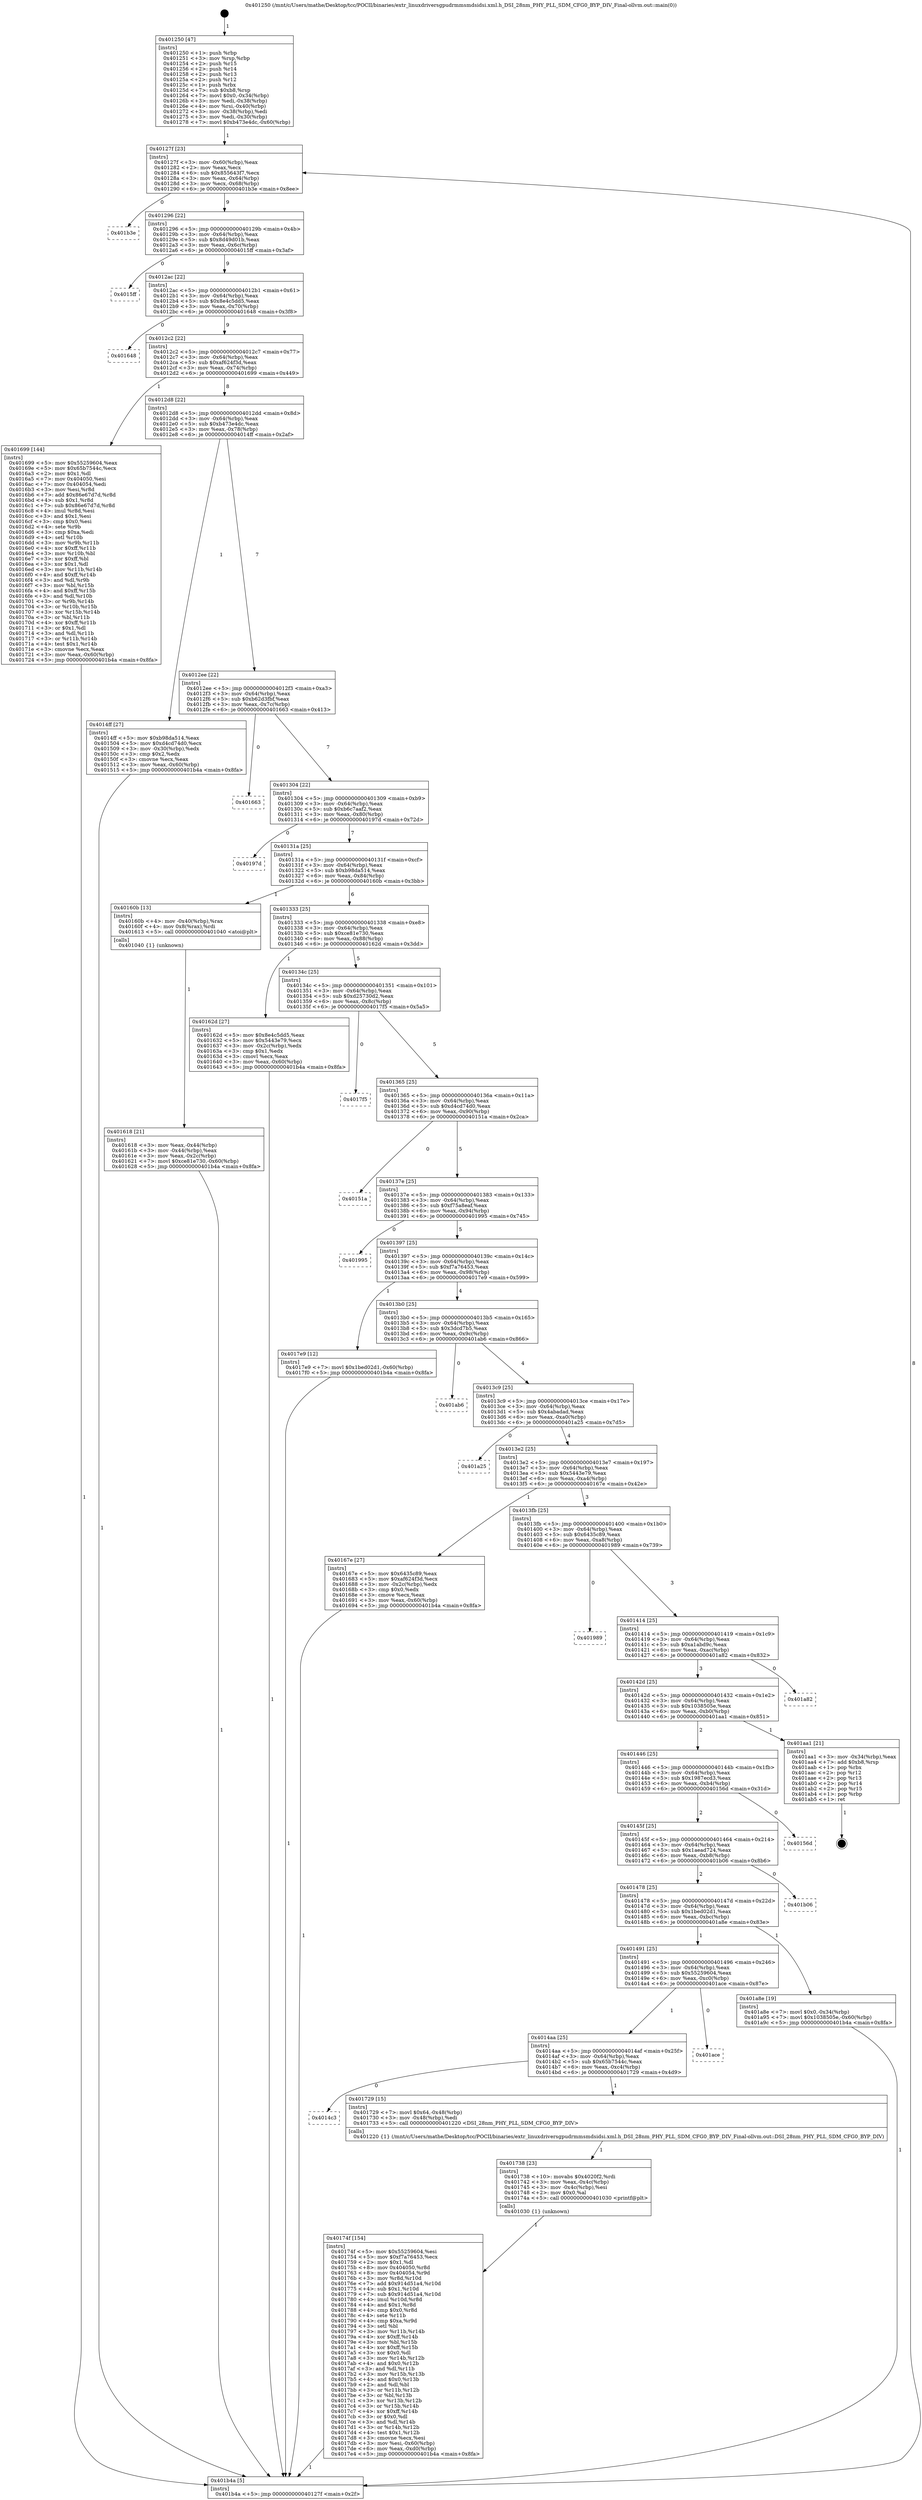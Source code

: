 digraph "0x401250" {
  label = "0x401250 (/mnt/c/Users/mathe/Desktop/tcc/POCII/binaries/extr_linuxdriversgpudrmmsmdsidsi.xml.h_DSI_28nm_PHY_PLL_SDM_CFG0_BYP_DIV_Final-ollvm.out::main(0))"
  labelloc = "t"
  node[shape=record]

  Entry [label="",width=0.3,height=0.3,shape=circle,fillcolor=black,style=filled]
  "0x40127f" [label="{
     0x40127f [23]\l
     | [instrs]\l
     &nbsp;&nbsp;0x40127f \<+3\>: mov -0x60(%rbp),%eax\l
     &nbsp;&nbsp;0x401282 \<+2\>: mov %eax,%ecx\l
     &nbsp;&nbsp;0x401284 \<+6\>: sub $0x855643f7,%ecx\l
     &nbsp;&nbsp;0x40128a \<+3\>: mov %eax,-0x64(%rbp)\l
     &nbsp;&nbsp;0x40128d \<+3\>: mov %ecx,-0x68(%rbp)\l
     &nbsp;&nbsp;0x401290 \<+6\>: je 0000000000401b3e \<main+0x8ee\>\l
  }"]
  "0x401b3e" [label="{
     0x401b3e\l
  }", style=dashed]
  "0x401296" [label="{
     0x401296 [22]\l
     | [instrs]\l
     &nbsp;&nbsp;0x401296 \<+5\>: jmp 000000000040129b \<main+0x4b\>\l
     &nbsp;&nbsp;0x40129b \<+3\>: mov -0x64(%rbp),%eax\l
     &nbsp;&nbsp;0x40129e \<+5\>: sub $0x8d49d01b,%eax\l
     &nbsp;&nbsp;0x4012a3 \<+3\>: mov %eax,-0x6c(%rbp)\l
     &nbsp;&nbsp;0x4012a6 \<+6\>: je 00000000004015ff \<main+0x3af\>\l
  }"]
  Exit [label="",width=0.3,height=0.3,shape=circle,fillcolor=black,style=filled,peripheries=2]
  "0x4015ff" [label="{
     0x4015ff\l
  }", style=dashed]
  "0x4012ac" [label="{
     0x4012ac [22]\l
     | [instrs]\l
     &nbsp;&nbsp;0x4012ac \<+5\>: jmp 00000000004012b1 \<main+0x61\>\l
     &nbsp;&nbsp;0x4012b1 \<+3\>: mov -0x64(%rbp),%eax\l
     &nbsp;&nbsp;0x4012b4 \<+5\>: sub $0x8e4c5dd5,%eax\l
     &nbsp;&nbsp;0x4012b9 \<+3\>: mov %eax,-0x70(%rbp)\l
     &nbsp;&nbsp;0x4012bc \<+6\>: je 0000000000401648 \<main+0x3f8\>\l
  }"]
  "0x40174f" [label="{
     0x40174f [154]\l
     | [instrs]\l
     &nbsp;&nbsp;0x40174f \<+5\>: mov $0x55259604,%esi\l
     &nbsp;&nbsp;0x401754 \<+5\>: mov $0xf7a76453,%ecx\l
     &nbsp;&nbsp;0x401759 \<+2\>: mov $0x1,%dl\l
     &nbsp;&nbsp;0x40175b \<+8\>: mov 0x404050,%r8d\l
     &nbsp;&nbsp;0x401763 \<+8\>: mov 0x404054,%r9d\l
     &nbsp;&nbsp;0x40176b \<+3\>: mov %r8d,%r10d\l
     &nbsp;&nbsp;0x40176e \<+7\>: add $0x914d51a4,%r10d\l
     &nbsp;&nbsp;0x401775 \<+4\>: sub $0x1,%r10d\l
     &nbsp;&nbsp;0x401779 \<+7\>: sub $0x914d51a4,%r10d\l
     &nbsp;&nbsp;0x401780 \<+4\>: imul %r10d,%r8d\l
     &nbsp;&nbsp;0x401784 \<+4\>: and $0x1,%r8d\l
     &nbsp;&nbsp;0x401788 \<+4\>: cmp $0x0,%r8d\l
     &nbsp;&nbsp;0x40178c \<+4\>: sete %r11b\l
     &nbsp;&nbsp;0x401790 \<+4\>: cmp $0xa,%r9d\l
     &nbsp;&nbsp;0x401794 \<+3\>: setl %bl\l
     &nbsp;&nbsp;0x401797 \<+3\>: mov %r11b,%r14b\l
     &nbsp;&nbsp;0x40179a \<+4\>: xor $0xff,%r14b\l
     &nbsp;&nbsp;0x40179e \<+3\>: mov %bl,%r15b\l
     &nbsp;&nbsp;0x4017a1 \<+4\>: xor $0xff,%r15b\l
     &nbsp;&nbsp;0x4017a5 \<+3\>: xor $0x0,%dl\l
     &nbsp;&nbsp;0x4017a8 \<+3\>: mov %r14b,%r12b\l
     &nbsp;&nbsp;0x4017ab \<+4\>: and $0x0,%r12b\l
     &nbsp;&nbsp;0x4017af \<+3\>: and %dl,%r11b\l
     &nbsp;&nbsp;0x4017b2 \<+3\>: mov %r15b,%r13b\l
     &nbsp;&nbsp;0x4017b5 \<+4\>: and $0x0,%r13b\l
     &nbsp;&nbsp;0x4017b9 \<+2\>: and %dl,%bl\l
     &nbsp;&nbsp;0x4017bb \<+3\>: or %r11b,%r12b\l
     &nbsp;&nbsp;0x4017be \<+3\>: or %bl,%r13b\l
     &nbsp;&nbsp;0x4017c1 \<+3\>: xor %r13b,%r12b\l
     &nbsp;&nbsp;0x4017c4 \<+3\>: or %r15b,%r14b\l
     &nbsp;&nbsp;0x4017c7 \<+4\>: xor $0xff,%r14b\l
     &nbsp;&nbsp;0x4017cb \<+3\>: or $0x0,%dl\l
     &nbsp;&nbsp;0x4017ce \<+3\>: and %dl,%r14b\l
     &nbsp;&nbsp;0x4017d1 \<+3\>: or %r14b,%r12b\l
     &nbsp;&nbsp;0x4017d4 \<+4\>: test $0x1,%r12b\l
     &nbsp;&nbsp;0x4017d8 \<+3\>: cmovne %ecx,%esi\l
     &nbsp;&nbsp;0x4017db \<+3\>: mov %esi,-0x60(%rbp)\l
     &nbsp;&nbsp;0x4017de \<+6\>: mov %eax,-0xd0(%rbp)\l
     &nbsp;&nbsp;0x4017e4 \<+5\>: jmp 0000000000401b4a \<main+0x8fa\>\l
  }"]
  "0x401648" [label="{
     0x401648\l
  }", style=dashed]
  "0x4012c2" [label="{
     0x4012c2 [22]\l
     | [instrs]\l
     &nbsp;&nbsp;0x4012c2 \<+5\>: jmp 00000000004012c7 \<main+0x77\>\l
     &nbsp;&nbsp;0x4012c7 \<+3\>: mov -0x64(%rbp),%eax\l
     &nbsp;&nbsp;0x4012ca \<+5\>: sub $0xaf624f3d,%eax\l
     &nbsp;&nbsp;0x4012cf \<+3\>: mov %eax,-0x74(%rbp)\l
     &nbsp;&nbsp;0x4012d2 \<+6\>: je 0000000000401699 \<main+0x449\>\l
  }"]
  "0x401738" [label="{
     0x401738 [23]\l
     | [instrs]\l
     &nbsp;&nbsp;0x401738 \<+10\>: movabs $0x4020f2,%rdi\l
     &nbsp;&nbsp;0x401742 \<+3\>: mov %eax,-0x4c(%rbp)\l
     &nbsp;&nbsp;0x401745 \<+3\>: mov -0x4c(%rbp),%esi\l
     &nbsp;&nbsp;0x401748 \<+2\>: mov $0x0,%al\l
     &nbsp;&nbsp;0x40174a \<+5\>: call 0000000000401030 \<printf@plt\>\l
     | [calls]\l
     &nbsp;&nbsp;0x401030 \{1\} (unknown)\l
  }"]
  "0x401699" [label="{
     0x401699 [144]\l
     | [instrs]\l
     &nbsp;&nbsp;0x401699 \<+5\>: mov $0x55259604,%eax\l
     &nbsp;&nbsp;0x40169e \<+5\>: mov $0x65b7544c,%ecx\l
     &nbsp;&nbsp;0x4016a3 \<+2\>: mov $0x1,%dl\l
     &nbsp;&nbsp;0x4016a5 \<+7\>: mov 0x404050,%esi\l
     &nbsp;&nbsp;0x4016ac \<+7\>: mov 0x404054,%edi\l
     &nbsp;&nbsp;0x4016b3 \<+3\>: mov %esi,%r8d\l
     &nbsp;&nbsp;0x4016b6 \<+7\>: add $0x86e67d7d,%r8d\l
     &nbsp;&nbsp;0x4016bd \<+4\>: sub $0x1,%r8d\l
     &nbsp;&nbsp;0x4016c1 \<+7\>: sub $0x86e67d7d,%r8d\l
     &nbsp;&nbsp;0x4016c8 \<+4\>: imul %r8d,%esi\l
     &nbsp;&nbsp;0x4016cc \<+3\>: and $0x1,%esi\l
     &nbsp;&nbsp;0x4016cf \<+3\>: cmp $0x0,%esi\l
     &nbsp;&nbsp;0x4016d2 \<+4\>: sete %r9b\l
     &nbsp;&nbsp;0x4016d6 \<+3\>: cmp $0xa,%edi\l
     &nbsp;&nbsp;0x4016d9 \<+4\>: setl %r10b\l
     &nbsp;&nbsp;0x4016dd \<+3\>: mov %r9b,%r11b\l
     &nbsp;&nbsp;0x4016e0 \<+4\>: xor $0xff,%r11b\l
     &nbsp;&nbsp;0x4016e4 \<+3\>: mov %r10b,%bl\l
     &nbsp;&nbsp;0x4016e7 \<+3\>: xor $0xff,%bl\l
     &nbsp;&nbsp;0x4016ea \<+3\>: xor $0x1,%dl\l
     &nbsp;&nbsp;0x4016ed \<+3\>: mov %r11b,%r14b\l
     &nbsp;&nbsp;0x4016f0 \<+4\>: and $0xff,%r14b\l
     &nbsp;&nbsp;0x4016f4 \<+3\>: and %dl,%r9b\l
     &nbsp;&nbsp;0x4016f7 \<+3\>: mov %bl,%r15b\l
     &nbsp;&nbsp;0x4016fa \<+4\>: and $0xff,%r15b\l
     &nbsp;&nbsp;0x4016fe \<+3\>: and %dl,%r10b\l
     &nbsp;&nbsp;0x401701 \<+3\>: or %r9b,%r14b\l
     &nbsp;&nbsp;0x401704 \<+3\>: or %r10b,%r15b\l
     &nbsp;&nbsp;0x401707 \<+3\>: xor %r15b,%r14b\l
     &nbsp;&nbsp;0x40170a \<+3\>: or %bl,%r11b\l
     &nbsp;&nbsp;0x40170d \<+4\>: xor $0xff,%r11b\l
     &nbsp;&nbsp;0x401711 \<+3\>: or $0x1,%dl\l
     &nbsp;&nbsp;0x401714 \<+3\>: and %dl,%r11b\l
     &nbsp;&nbsp;0x401717 \<+3\>: or %r11b,%r14b\l
     &nbsp;&nbsp;0x40171a \<+4\>: test $0x1,%r14b\l
     &nbsp;&nbsp;0x40171e \<+3\>: cmovne %ecx,%eax\l
     &nbsp;&nbsp;0x401721 \<+3\>: mov %eax,-0x60(%rbp)\l
     &nbsp;&nbsp;0x401724 \<+5\>: jmp 0000000000401b4a \<main+0x8fa\>\l
  }"]
  "0x4012d8" [label="{
     0x4012d8 [22]\l
     | [instrs]\l
     &nbsp;&nbsp;0x4012d8 \<+5\>: jmp 00000000004012dd \<main+0x8d\>\l
     &nbsp;&nbsp;0x4012dd \<+3\>: mov -0x64(%rbp),%eax\l
     &nbsp;&nbsp;0x4012e0 \<+5\>: sub $0xb473e4dc,%eax\l
     &nbsp;&nbsp;0x4012e5 \<+3\>: mov %eax,-0x78(%rbp)\l
     &nbsp;&nbsp;0x4012e8 \<+6\>: je 00000000004014ff \<main+0x2af\>\l
  }"]
  "0x4014c3" [label="{
     0x4014c3\l
  }", style=dashed]
  "0x4014ff" [label="{
     0x4014ff [27]\l
     | [instrs]\l
     &nbsp;&nbsp;0x4014ff \<+5\>: mov $0xb98da514,%eax\l
     &nbsp;&nbsp;0x401504 \<+5\>: mov $0xd4cd74d0,%ecx\l
     &nbsp;&nbsp;0x401509 \<+3\>: mov -0x30(%rbp),%edx\l
     &nbsp;&nbsp;0x40150c \<+3\>: cmp $0x2,%edx\l
     &nbsp;&nbsp;0x40150f \<+3\>: cmovne %ecx,%eax\l
     &nbsp;&nbsp;0x401512 \<+3\>: mov %eax,-0x60(%rbp)\l
     &nbsp;&nbsp;0x401515 \<+5\>: jmp 0000000000401b4a \<main+0x8fa\>\l
  }"]
  "0x4012ee" [label="{
     0x4012ee [22]\l
     | [instrs]\l
     &nbsp;&nbsp;0x4012ee \<+5\>: jmp 00000000004012f3 \<main+0xa3\>\l
     &nbsp;&nbsp;0x4012f3 \<+3\>: mov -0x64(%rbp),%eax\l
     &nbsp;&nbsp;0x4012f6 \<+5\>: sub $0xb62d3fbf,%eax\l
     &nbsp;&nbsp;0x4012fb \<+3\>: mov %eax,-0x7c(%rbp)\l
     &nbsp;&nbsp;0x4012fe \<+6\>: je 0000000000401663 \<main+0x413\>\l
  }"]
  "0x401b4a" [label="{
     0x401b4a [5]\l
     | [instrs]\l
     &nbsp;&nbsp;0x401b4a \<+5\>: jmp 000000000040127f \<main+0x2f\>\l
  }"]
  "0x401250" [label="{
     0x401250 [47]\l
     | [instrs]\l
     &nbsp;&nbsp;0x401250 \<+1\>: push %rbp\l
     &nbsp;&nbsp;0x401251 \<+3\>: mov %rsp,%rbp\l
     &nbsp;&nbsp;0x401254 \<+2\>: push %r15\l
     &nbsp;&nbsp;0x401256 \<+2\>: push %r14\l
     &nbsp;&nbsp;0x401258 \<+2\>: push %r13\l
     &nbsp;&nbsp;0x40125a \<+2\>: push %r12\l
     &nbsp;&nbsp;0x40125c \<+1\>: push %rbx\l
     &nbsp;&nbsp;0x40125d \<+7\>: sub $0xb8,%rsp\l
     &nbsp;&nbsp;0x401264 \<+7\>: movl $0x0,-0x34(%rbp)\l
     &nbsp;&nbsp;0x40126b \<+3\>: mov %edi,-0x38(%rbp)\l
     &nbsp;&nbsp;0x40126e \<+4\>: mov %rsi,-0x40(%rbp)\l
     &nbsp;&nbsp;0x401272 \<+3\>: mov -0x38(%rbp),%edi\l
     &nbsp;&nbsp;0x401275 \<+3\>: mov %edi,-0x30(%rbp)\l
     &nbsp;&nbsp;0x401278 \<+7\>: movl $0xb473e4dc,-0x60(%rbp)\l
  }"]
  "0x401729" [label="{
     0x401729 [15]\l
     | [instrs]\l
     &nbsp;&nbsp;0x401729 \<+7\>: movl $0x64,-0x48(%rbp)\l
     &nbsp;&nbsp;0x401730 \<+3\>: mov -0x48(%rbp),%edi\l
     &nbsp;&nbsp;0x401733 \<+5\>: call 0000000000401220 \<DSI_28nm_PHY_PLL_SDM_CFG0_BYP_DIV\>\l
     | [calls]\l
     &nbsp;&nbsp;0x401220 \{1\} (/mnt/c/Users/mathe/Desktop/tcc/POCII/binaries/extr_linuxdriversgpudrmmsmdsidsi.xml.h_DSI_28nm_PHY_PLL_SDM_CFG0_BYP_DIV_Final-ollvm.out::DSI_28nm_PHY_PLL_SDM_CFG0_BYP_DIV)\l
  }"]
  "0x401663" [label="{
     0x401663\l
  }", style=dashed]
  "0x401304" [label="{
     0x401304 [22]\l
     | [instrs]\l
     &nbsp;&nbsp;0x401304 \<+5\>: jmp 0000000000401309 \<main+0xb9\>\l
     &nbsp;&nbsp;0x401309 \<+3\>: mov -0x64(%rbp),%eax\l
     &nbsp;&nbsp;0x40130c \<+5\>: sub $0xb6c7aaf2,%eax\l
     &nbsp;&nbsp;0x401311 \<+3\>: mov %eax,-0x80(%rbp)\l
     &nbsp;&nbsp;0x401314 \<+6\>: je 000000000040197d \<main+0x72d\>\l
  }"]
  "0x4014aa" [label="{
     0x4014aa [25]\l
     | [instrs]\l
     &nbsp;&nbsp;0x4014aa \<+5\>: jmp 00000000004014af \<main+0x25f\>\l
     &nbsp;&nbsp;0x4014af \<+3\>: mov -0x64(%rbp),%eax\l
     &nbsp;&nbsp;0x4014b2 \<+5\>: sub $0x65b7544c,%eax\l
     &nbsp;&nbsp;0x4014b7 \<+6\>: mov %eax,-0xc4(%rbp)\l
     &nbsp;&nbsp;0x4014bd \<+6\>: je 0000000000401729 \<main+0x4d9\>\l
  }"]
  "0x40197d" [label="{
     0x40197d\l
  }", style=dashed]
  "0x40131a" [label="{
     0x40131a [25]\l
     | [instrs]\l
     &nbsp;&nbsp;0x40131a \<+5\>: jmp 000000000040131f \<main+0xcf\>\l
     &nbsp;&nbsp;0x40131f \<+3\>: mov -0x64(%rbp),%eax\l
     &nbsp;&nbsp;0x401322 \<+5\>: sub $0xb98da514,%eax\l
     &nbsp;&nbsp;0x401327 \<+6\>: mov %eax,-0x84(%rbp)\l
     &nbsp;&nbsp;0x40132d \<+6\>: je 000000000040160b \<main+0x3bb\>\l
  }"]
  "0x401ace" [label="{
     0x401ace\l
  }", style=dashed]
  "0x40160b" [label="{
     0x40160b [13]\l
     | [instrs]\l
     &nbsp;&nbsp;0x40160b \<+4\>: mov -0x40(%rbp),%rax\l
     &nbsp;&nbsp;0x40160f \<+4\>: mov 0x8(%rax),%rdi\l
     &nbsp;&nbsp;0x401613 \<+5\>: call 0000000000401040 \<atoi@plt\>\l
     | [calls]\l
     &nbsp;&nbsp;0x401040 \{1\} (unknown)\l
  }"]
  "0x401333" [label="{
     0x401333 [25]\l
     | [instrs]\l
     &nbsp;&nbsp;0x401333 \<+5\>: jmp 0000000000401338 \<main+0xe8\>\l
     &nbsp;&nbsp;0x401338 \<+3\>: mov -0x64(%rbp),%eax\l
     &nbsp;&nbsp;0x40133b \<+5\>: sub $0xce81e730,%eax\l
     &nbsp;&nbsp;0x401340 \<+6\>: mov %eax,-0x88(%rbp)\l
     &nbsp;&nbsp;0x401346 \<+6\>: je 000000000040162d \<main+0x3dd\>\l
  }"]
  "0x401618" [label="{
     0x401618 [21]\l
     | [instrs]\l
     &nbsp;&nbsp;0x401618 \<+3\>: mov %eax,-0x44(%rbp)\l
     &nbsp;&nbsp;0x40161b \<+3\>: mov -0x44(%rbp),%eax\l
     &nbsp;&nbsp;0x40161e \<+3\>: mov %eax,-0x2c(%rbp)\l
     &nbsp;&nbsp;0x401621 \<+7\>: movl $0xce81e730,-0x60(%rbp)\l
     &nbsp;&nbsp;0x401628 \<+5\>: jmp 0000000000401b4a \<main+0x8fa\>\l
  }"]
  "0x401491" [label="{
     0x401491 [25]\l
     | [instrs]\l
     &nbsp;&nbsp;0x401491 \<+5\>: jmp 0000000000401496 \<main+0x246\>\l
     &nbsp;&nbsp;0x401496 \<+3\>: mov -0x64(%rbp),%eax\l
     &nbsp;&nbsp;0x401499 \<+5\>: sub $0x55259604,%eax\l
     &nbsp;&nbsp;0x40149e \<+6\>: mov %eax,-0xc0(%rbp)\l
     &nbsp;&nbsp;0x4014a4 \<+6\>: je 0000000000401ace \<main+0x87e\>\l
  }"]
  "0x40162d" [label="{
     0x40162d [27]\l
     | [instrs]\l
     &nbsp;&nbsp;0x40162d \<+5\>: mov $0x8e4c5dd5,%eax\l
     &nbsp;&nbsp;0x401632 \<+5\>: mov $0x5443e79,%ecx\l
     &nbsp;&nbsp;0x401637 \<+3\>: mov -0x2c(%rbp),%edx\l
     &nbsp;&nbsp;0x40163a \<+3\>: cmp $0x1,%edx\l
     &nbsp;&nbsp;0x40163d \<+3\>: cmovl %ecx,%eax\l
     &nbsp;&nbsp;0x401640 \<+3\>: mov %eax,-0x60(%rbp)\l
     &nbsp;&nbsp;0x401643 \<+5\>: jmp 0000000000401b4a \<main+0x8fa\>\l
  }"]
  "0x40134c" [label="{
     0x40134c [25]\l
     | [instrs]\l
     &nbsp;&nbsp;0x40134c \<+5\>: jmp 0000000000401351 \<main+0x101\>\l
     &nbsp;&nbsp;0x401351 \<+3\>: mov -0x64(%rbp),%eax\l
     &nbsp;&nbsp;0x401354 \<+5\>: sub $0xd25730d2,%eax\l
     &nbsp;&nbsp;0x401359 \<+6\>: mov %eax,-0x8c(%rbp)\l
     &nbsp;&nbsp;0x40135f \<+6\>: je 00000000004017f5 \<main+0x5a5\>\l
  }"]
  "0x401a8e" [label="{
     0x401a8e [19]\l
     | [instrs]\l
     &nbsp;&nbsp;0x401a8e \<+7\>: movl $0x0,-0x34(%rbp)\l
     &nbsp;&nbsp;0x401a95 \<+7\>: movl $0x1038505e,-0x60(%rbp)\l
     &nbsp;&nbsp;0x401a9c \<+5\>: jmp 0000000000401b4a \<main+0x8fa\>\l
  }"]
  "0x4017f5" [label="{
     0x4017f5\l
  }", style=dashed]
  "0x401365" [label="{
     0x401365 [25]\l
     | [instrs]\l
     &nbsp;&nbsp;0x401365 \<+5\>: jmp 000000000040136a \<main+0x11a\>\l
     &nbsp;&nbsp;0x40136a \<+3\>: mov -0x64(%rbp),%eax\l
     &nbsp;&nbsp;0x40136d \<+5\>: sub $0xd4cd74d0,%eax\l
     &nbsp;&nbsp;0x401372 \<+6\>: mov %eax,-0x90(%rbp)\l
     &nbsp;&nbsp;0x401378 \<+6\>: je 000000000040151a \<main+0x2ca\>\l
  }"]
  "0x401478" [label="{
     0x401478 [25]\l
     | [instrs]\l
     &nbsp;&nbsp;0x401478 \<+5\>: jmp 000000000040147d \<main+0x22d\>\l
     &nbsp;&nbsp;0x40147d \<+3\>: mov -0x64(%rbp),%eax\l
     &nbsp;&nbsp;0x401480 \<+5\>: sub $0x1bed02d1,%eax\l
     &nbsp;&nbsp;0x401485 \<+6\>: mov %eax,-0xbc(%rbp)\l
     &nbsp;&nbsp;0x40148b \<+6\>: je 0000000000401a8e \<main+0x83e\>\l
  }"]
  "0x40151a" [label="{
     0x40151a\l
  }", style=dashed]
  "0x40137e" [label="{
     0x40137e [25]\l
     | [instrs]\l
     &nbsp;&nbsp;0x40137e \<+5\>: jmp 0000000000401383 \<main+0x133\>\l
     &nbsp;&nbsp;0x401383 \<+3\>: mov -0x64(%rbp),%eax\l
     &nbsp;&nbsp;0x401386 \<+5\>: sub $0xf75a8eaf,%eax\l
     &nbsp;&nbsp;0x40138b \<+6\>: mov %eax,-0x94(%rbp)\l
     &nbsp;&nbsp;0x401391 \<+6\>: je 0000000000401995 \<main+0x745\>\l
  }"]
  "0x401b06" [label="{
     0x401b06\l
  }", style=dashed]
  "0x401995" [label="{
     0x401995\l
  }", style=dashed]
  "0x401397" [label="{
     0x401397 [25]\l
     | [instrs]\l
     &nbsp;&nbsp;0x401397 \<+5\>: jmp 000000000040139c \<main+0x14c\>\l
     &nbsp;&nbsp;0x40139c \<+3\>: mov -0x64(%rbp),%eax\l
     &nbsp;&nbsp;0x40139f \<+5\>: sub $0xf7a76453,%eax\l
     &nbsp;&nbsp;0x4013a4 \<+6\>: mov %eax,-0x98(%rbp)\l
     &nbsp;&nbsp;0x4013aa \<+6\>: je 00000000004017e9 \<main+0x599\>\l
  }"]
  "0x40145f" [label="{
     0x40145f [25]\l
     | [instrs]\l
     &nbsp;&nbsp;0x40145f \<+5\>: jmp 0000000000401464 \<main+0x214\>\l
     &nbsp;&nbsp;0x401464 \<+3\>: mov -0x64(%rbp),%eax\l
     &nbsp;&nbsp;0x401467 \<+5\>: sub $0x1aead724,%eax\l
     &nbsp;&nbsp;0x40146c \<+6\>: mov %eax,-0xb8(%rbp)\l
     &nbsp;&nbsp;0x401472 \<+6\>: je 0000000000401b06 \<main+0x8b6\>\l
  }"]
  "0x4017e9" [label="{
     0x4017e9 [12]\l
     | [instrs]\l
     &nbsp;&nbsp;0x4017e9 \<+7\>: movl $0x1bed02d1,-0x60(%rbp)\l
     &nbsp;&nbsp;0x4017f0 \<+5\>: jmp 0000000000401b4a \<main+0x8fa\>\l
  }"]
  "0x4013b0" [label="{
     0x4013b0 [25]\l
     | [instrs]\l
     &nbsp;&nbsp;0x4013b0 \<+5\>: jmp 00000000004013b5 \<main+0x165\>\l
     &nbsp;&nbsp;0x4013b5 \<+3\>: mov -0x64(%rbp),%eax\l
     &nbsp;&nbsp;0x4013b8 \<+5\>: sub $0x3dcd7b5,%eax\l
     &nbsp;&nbsp;0x4013bd \<+6\>: mov %eax,-0x9c(%rbp)\l
     &nbsp;&nbsp;0x4013c3 \<+6\>: je 0000000000401ab6 \<main+0x866\>\l
  }"]
  "0x40156d" [label="{
     0x40156d\l
  }", style=dashed]
  "0x401ab6" [label="{
     0x401ab6\l
  }", style=dashed]
  "0x4013c9" [label="{
     0x4013c9 [25]\l
     | [instrs]\l
     &nbsp;&nbsp;0x4013c9 \<+5\>: jmp 00000000004013ce \<main+0x17e\>\l
     &nbsp;&nbsp;0x4013ce \<+3\>: mov -0x64(%rbp),%eax\l
     &nbsp;&nbsp;0x4013d1 \<+5\>: sub $0x4abadad,%eax\l
     &nbsp;&nbsp;0x4013d6 \<+6\>: mov %eax,-0xa0(%rbp)\l
     &nbsp;&nbsp;0x4013dc \<+6\>: je 0000000000401a25 \<main+0x7d5\>\l
  }"]
  "0x401446" [label="{
     0x401446 [25]\l
     | [instrs]\l
     &nbsp;&nbsp;0x401446 \<+5\>: jmp 000000000040144b \<main+0x1fb\>\l
     &nbsp;&nbsp;0x40144b \<+3\>: mov -0x64(%rbp),%eax\l
     &nbsp;&nbsp;0x40144e \<+5\>: sub $0x1987ecd3,%eax\l
     &nbsp;&nbsp;0x401453 \<+6\>: mov %eax,-0xb4(%rbp)\l
     &nbsp;&nbsp;0x401459 \<+6\>: je 000000000040156d \<main+0x31d\>\l
  }"]
  "0x401a25" [label="{
     0x401a25\l
  }", style=dashed]
  "0x4013e2" [label="{
     0x4013e2 [25]\l
     | [instrs]\l
     &nbsp;&nbsp;0x4013e2 \<+5\>: jmp 00000000004013e7 \<main+0x197\>\l
     &nbsp;&nbsp;0x4013e7 \<+3\>: mov -0x64(%rbp),%eax\l
     &nbsp;&nbsp;0x4013ea \<+5\>: sub $0x5443e79,%eax\l
     &nbsp;&nbsp;0x4013ef \<+6\>: mov %eax,-0xa4(%rbp)\l
     &nbsp;&nbsp;0x4013f5 \<+6\>: je 000000000040167e \<main+0x42e\>\l
  }"]
  "0x401aa1" [label="{
     0x401aa1 [21]\l
     | [instrs]\l
     &nbsp;&nbsp;0x401aa1 \<+3\>: mov -0x34(%rbp),%eax\l
     &nbsp;&nbsp;0x401aa4 \<+7\>: add $0xb8,%rsp\l
     &nbsp;&nbsp;0x401aab \<+1\>: pop %rbx\l
     &nbsp;&nbsp;0x401aac \<+2\>: pop %r12\l
     &nbsp;&nbsp;0x401aae \<+2\>: pop %r13\l
     &nbsp;&nbsp;0x401ab0 \<+2\>: pop %r14\l
     &nbsp;&nbsp;0x401ab2 \<+2\>: pop %r15\l
     &nbsp;&nbsp;0x401ab4 \<+1\>: pop %rbp\l
     &nbsp;&nbsp;0x401ab5 \<+1\>: ret\l
  }"]
  "0x40167e" [label="{
     0x40167e [27]\l
     | [instrs]\l
     &nbsp;&nbsp;0x40167e \<+5\>: mov $0x6435c89,%eax\l
     &nbsp;&nbsp;0x401683 \<+5\>: mov $0xaf624f3d,%ecx\l
     &nbsp;&nbsp;0x401688 \<+3\>: mov -0x2c(%rbp),%edx\l
     &nbsp;&nbsp;0x40168b \<+3\>: cmp $0x0,%edx\l
     &nbsp;&nbsp;0x40168e \<+3\>: cmove %ecx,%eax\l
     &nbsp;&nbsp;0x401691 \<+3\>: mov %eax,-0x60(%rbp)\l
     &nbsp;&nbsp;0x401694 \<+5\>: jmp 0000000000401b4a \<main+0x8fa\>\l
  }"]
  "0x4013fb" [label="{
     0x4013fb [25]\l
     | [instrs]\l
     &nbsp;&nbsp;0x4013fb \<+5\>: jmp 0000000000401400 \<main+0x1b0\>\l
     &nbsp;&nbsp;0x401400 \<+3\>: mov -0x64(%rbp),%eax\l
     &nbsp;&nbsp;0x401403 \<+5\>: sub $0x6435c89,%eax\l
     &nbsp;&nbsp;0x401408 \<+6\>: mov %eax,-0xa8(%rbp)\l
     &nbsp;&nbsp;0x40140e \<+6\>: je 0000000000401989 \<main+0x739\>\l
  }"]
  "0x40142d" [label="{
     0x40142d [25]\l
     | [instrs]\l
     &nbsp;&nbsp;0x40142d \<+5\>: jmp 0000000000401432 \<main+0x1e2\>\l
     &nbsp;&nbsp;0x401432 \<+3\>: mov -0x64(%rbp),%eax\l
     &nbsp;&nbsp;0x401435 \<+5\>: sub $0x1038505e,%eax\l
     &nbsp;&nbsp;0x40143a \<+6\>: mov %eax,-0xb0(%rbp)\l
     &nbsp;&nbsp;0x401440 \<+6\>: je 0000000000401aa1 \<main+0x851\>\l
  }"]
  "0x401989" [label="{
     0x401989\l
  }", style=dashed]
  "0x401414" [label="{
     0x401414 [25]\l
     | [instrs]\l
     &nbsp;&nbsp;0x401414 \<+5\>: jmp 0000000000401419 \<main+0x1c9\>\l
     &nbsp;&nbsp;0x401419 \<+3\>: mov -0x64(%rbp),%eax\l
     &nbsp;&nbsp;0x40141c \<+5\>: sub $0xa1abd9c,%eax\l
     &nbsp;&nbsp;0x401421 \<+6\>: mov %eax,-0xac(%rbp)\l
     &nbsp;&nbsp;0x401427 \<+6\>: je 0000000000401a82 \<main+0x832\>\l
  }"]
  "0x401a82" [label="{
     0x401a82\l
  }", style=dashed]
  Entry -> "0x401250" [label=" 1"]
  "0x40127f" -> "0x401b3e" [label=" 0"]
  "0x40127f" -> "0x401296" [label=" 9"]
  "0x401aa1" -> Exit [label=" 1"]
  "0x401296" -> "0x4015ff" [label=" 0"]
  "0x401296" -> "0x4012ac" [label=" 9"]
  "0x401a8e" -> "0x401b4a" [label=" 1"]
  "0x4012ac" -> "0x401648" [label=" 0"]
  "0x4012ac" -> "0x4012c2" [label=" 9"]
  "0x4017e9" -> "0x401b4a" [label=" 1"]
  "0x4012c2" -> "0x401699" [label=" 1"]
  "0x4012c2" -> "0x4012d8" [label=" 8"]
  "0x40174f" -> "0x401b4a" [label=" 1"]
  "0x4012d8" -> "0x4014ff" [label=" 1"]
  "0x4012d8" -> "0x4012ee" [label=" 7"]
  "0x4014ff" -> "0x401b4a" [label=" 1"]
  "0x401250" -> "0x40127f" [label=" 1"]
  "0x401b4a" -> "0x40127f" [label=" 8"]
  "0x401738" -> "0x40174f" [label=" 1"]
  "0x4012ee" -> "0x401663" [label=" 0"]
  "0x4012ee" -> "0x401304" [label=" 7"]
  "0x401729" -> "0x401738" [label=" 1"]
  "0x401304" -> "0x40197d" [label=" 0"]
  "0x401304" -> "0x40131a" [label=" 7"]
  "0x4014aa" -> "0x401729" [label=" 1"]
  "0x40131a" -> "0x40160b" [label=" 1"]
  "0x40131a" -> "0x401333" [label=" 6"]
  "0x40160b" -> "0x401618" [label=" 1"]
  "0x401618" -> "0x401b4a" [label=" 1"]
  "0x4014aa" -> "0x4014c3" [label=" 0"]
  "0x401333" -> "0x40162d" [label=" 1"]
  "0x401333" -> "0x40134c" [label=" 5"]
  "0x40162d" -> "0x401b4a" [label=" 1"]
  "0x401491" -> "0x401ace" [label=" 0"]
  "0x40134c" -> "0x4017f5" [label=" 0"]
  "0x40134c" -> "0x401365" [label=" 5"]
  "0x401491" -> "0x4014aa" [label=" 1"]
  "0x401365" -> "0x40151a" [label=" 0"]
  "0x401365" -> "0x40137e" [label=" 5"]
  "0x401478" -> "0x401a8e" [label=" 1"]
  "0x40137e" -> "0x401995" [label=" 0"]
  "0x40137e" -> "0x401397" [label=" 5"]
  "0x401478" -> "0x401491" [label=" 1"]
  "0x401397" -> "0x4017e9" [label=" 1"]
  "0x401397" -> "0x4013b0" [label=" 4"]
  "0x40145f" -> "0x401b06" [label=" 0"]
  "0x4013b0" -> "0x401ab6" [label=" 0"]
  "0x4013b0" -> "0x4013c9" [label=" 4"]
  "0x40145f" -> "0x401478" [label=" 2"]
  "0x4013c9" -> "0x401a25" [label=" 0"]
  "0x4013c9" -> "0x4013e2" [label=" 4"]
  "0x401446" -> "0x40156d" [label=" 0"]
  "0x4013e2" -> "0x40167e" [label=" 1"]
  "0x4013e2" -> "0x4013fb" [label=" 3"]
  "0x40167e" -> "0x401b4a" [label=" 1"]
  "0x401699" -> "0x401b4a" [label=" 1"]
  "0x401446" -> "0x40145f" [label=" 2"]
  "0x4013fb" -> "0x401989" [label=" 0"]
  "0x4013fb" -> "0x401414" [label=" 3"]
  "0x40142d" -> "0x401aa1" [label=" 1"]
  "0x401414" -> "0x401a82" [label=" 0"]
  "0x401414" -> "0x40142d" [label=" 3"]
  "0x40142d" -> "0x401446" [label=" 2"]
}
